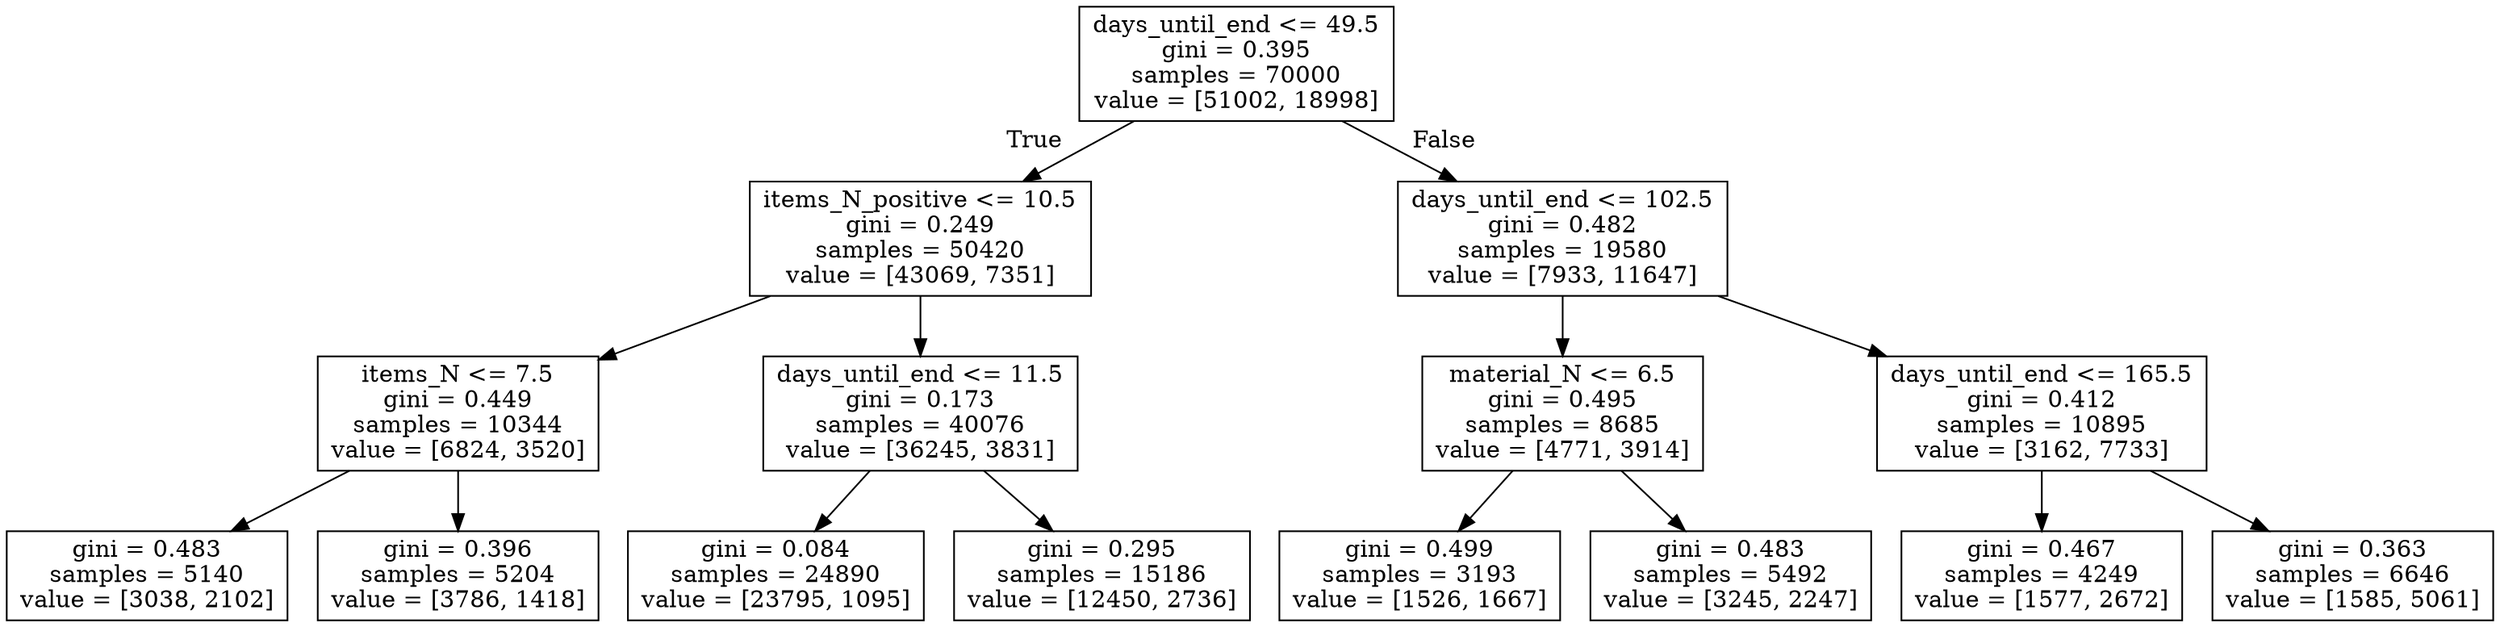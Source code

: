 digraph Tree {
node [shape=box] ;
0 [label="days_until_end <= 49.5\ngini = 0.395\nsamples = 70000\nvalue = [51002, 18998]"] ;
1 [label="items_N_positive <= 10.5\ngini = 0.249\nsamples = 50420\nvalue = [43069, 7351]"] ;
0 -> 1 [labeldistance=2.5, labelangle=45, headlabel="True"] ;
2 [label="items_N <= 7.5\ngini = 0.449\nsamples = 10344\nvalue = [6824, 3520]"] ;
1 -> 2 ;
3 [label="gini = 0.483\nsamples = 5140\nvalue = [3038, 2102]"] ;
2 -> 3 ;
4 [label="gini = 0.396\nsamples = 5204\nvalue = [3786, 1418]"] ;
2 -> 4 ;
5 [label="days_until_end <= 11.5\ngini = 0.173\nsamples = 40076\nvalue = [36245, 3831]"] ;
1 -> 5 ;
6 [label="gini = 0.084\nsamples = 24890\nvalue = [23795, 1095]"] ;
5 -> 6 ;
7 [label="gini = 0.295\nsamples = 15186\nvalue = [12450, 2736]"] ;
5 -> 7 ;
8 [label="days_until_end <= 102.5\ngini = 0.482\nsamples = 19580\nvalue = [7933, 11647]"] ;
0 -> 8 [labeldistance=2.5, labelangle=-45, headlabel="False"] ;
9 [label="material_N <= 6.5\ngini = 0.495\nsamples = 8685\nvalue = [4771, 3914]"] ;
8 -> 9 ;
10 [label="gini = 0.499\nsamples = 3193\nvalue = [1526, 1667]"] ;
9 -> 10 ;
11 [label="gini = 0.483\nsamples = 5492\nvalue = [3245, 2247]"] ;
9 -> 11 ;
12 [label="days_until_end <= 165.5\ngini = 0.412\nsamples = 10895\nvalue = [3162, 7733]"] ;
8 -> 12 ;
13 [label="gini = 0.467\nsamples = 4249\nvalue = [1577, 2672]"] ;
12 -> 13 ;
14 [label="gini = 0.363\nsamples = 6646\nvalue = [1585, 5061]"] ;
12 -> 14 ;
}